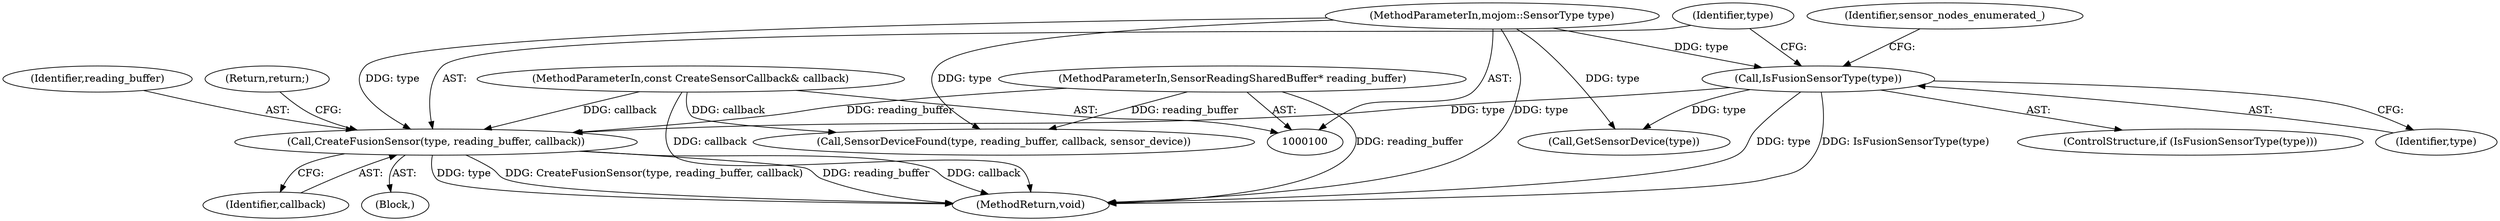 digraph "0_Chrome_c0c8978849ac57e4ecd613ddc8ff7852a2054734_25@pointer" {
"1000115" [label="(Call,CreateFusionSensor(type, reading_buffer, callback))"];
"1000112" [label="(Call,IsFusionSensorType(type))"];
"1000101" [label="(MethodParameterIn,mojom::SensorType type)"];
"1000102" [label="(MethodParameterIn,SensorReadingSharedBuffer* reading_buffer)"];
"1000103" [label="(MethodParameterIn,const CreateSensorCallback& callback)"];
"1000101" [label="(MethodParameterIn,mojom::SensorType type)"];
"1000118" [label="(Identifier,callback)"];
"1000156" [label="(MethodReturn,void)"];
"1000103" [label="(MethodParameterIn,const CreateSensorCallback& callback)"];
"1000142" [label="(Call,GetSensorDevice(type))"];
"1000111" [label="(ControlStructure,if (IsFusionSensorType(type)))"];
"1000116" [label="(Identifier,type)"];
"1000117" [label="(Identifier,reading_buffer)"];
"1000119" [label="(Return,return;)"];
"1000102" [label="(MethodParameterIn,SensorReadingSharedBuffer* reading_buffer)"];
"1000122" [label="(Identifier,sensor_nodes_enumerated_)"];
"1000151" [label="(Call,SensorDeviceFound(type, reading_buffer, callback, sensor_device))"];
"1000113" [label="(Identifier,type)"];
"1000115" [label="(Call,CreateFusionSensor(type, reading_buffer, callback))"];
"1000112" [label="(Call,IsFusionSensorType(type))"];
"1000114" [label="(Block,)"];
"1000115" -> "1000114"  [label="AST: "];
"1000115" -> "1000118"  [label="CFG: "];
"1000116" -> "1000115"  [label="AST: "];
"1000117" -> "1000115"  [label="AST: "];
"1000118" -> "1000115"  [label="AST: "];
"1000119" -> "1000115"  [label="CFG: "];
"1000115" -> "1000156"  [label="DDG: reading_buffer"];
"1000115" -> "1000156"  [label="DDG: callback"];
"1000115" -> "1000156"  [label="DDG: type"];
"1000115" -> "1000156"  [label="DDG: CreateFusionSensor(type, reading_buffer, callback)"];
"1000112" -> "1000115"  [label="DDG: type"];
"1000101" -> "1000115"  [label="DDG: type"];
"1000102" -> "1000115"  [label="DDG: reading_buffer"];
"1000103" -> "1000115"  [label="DDG: callback"];
"1000112" -> "1000111"  [label="AST: "];
"1000112" -> "1000113"  [label="CFG: "];
"1000113" -> "1000112"  [label="AST: "];
"1000116" -> "1000112"  [label="CFG: "];
"1000122" -> "1000112"  [label="CFG: "];
"1000112" -> "1000156"  [label="DDG: IsFusionSensorType(type)"];
"1000112" -> "1000156"  [label="DDG: type"];
"1000101" -> "1000112"  [label="DDG: type"];
"1000112" -> "1000142"  [label="DDG: type"];
"1000101" -> "1000100"  [label="AST: "];
"1000101" -> "1000156"  [label="DDG: type"];
"1000101" -> "1000142"  [label="DDG: type"];
"1000101" -> "1000151"  [label="DDG: type"];
"1000102" -> "1000100"  [label="AST: "];
"1000102" -> "1000156"  [label="DDG: reading_buffer"];
"1000102" -> "1000151"  [label="DDG: reading_buffer"];
"1000103" -> "1000100"  [label="AST: "];
"1000103" -> "1000156"  [label="DDG: callback"];
"1000103" -> "1000151"  [label="DDG: callback"];
}
